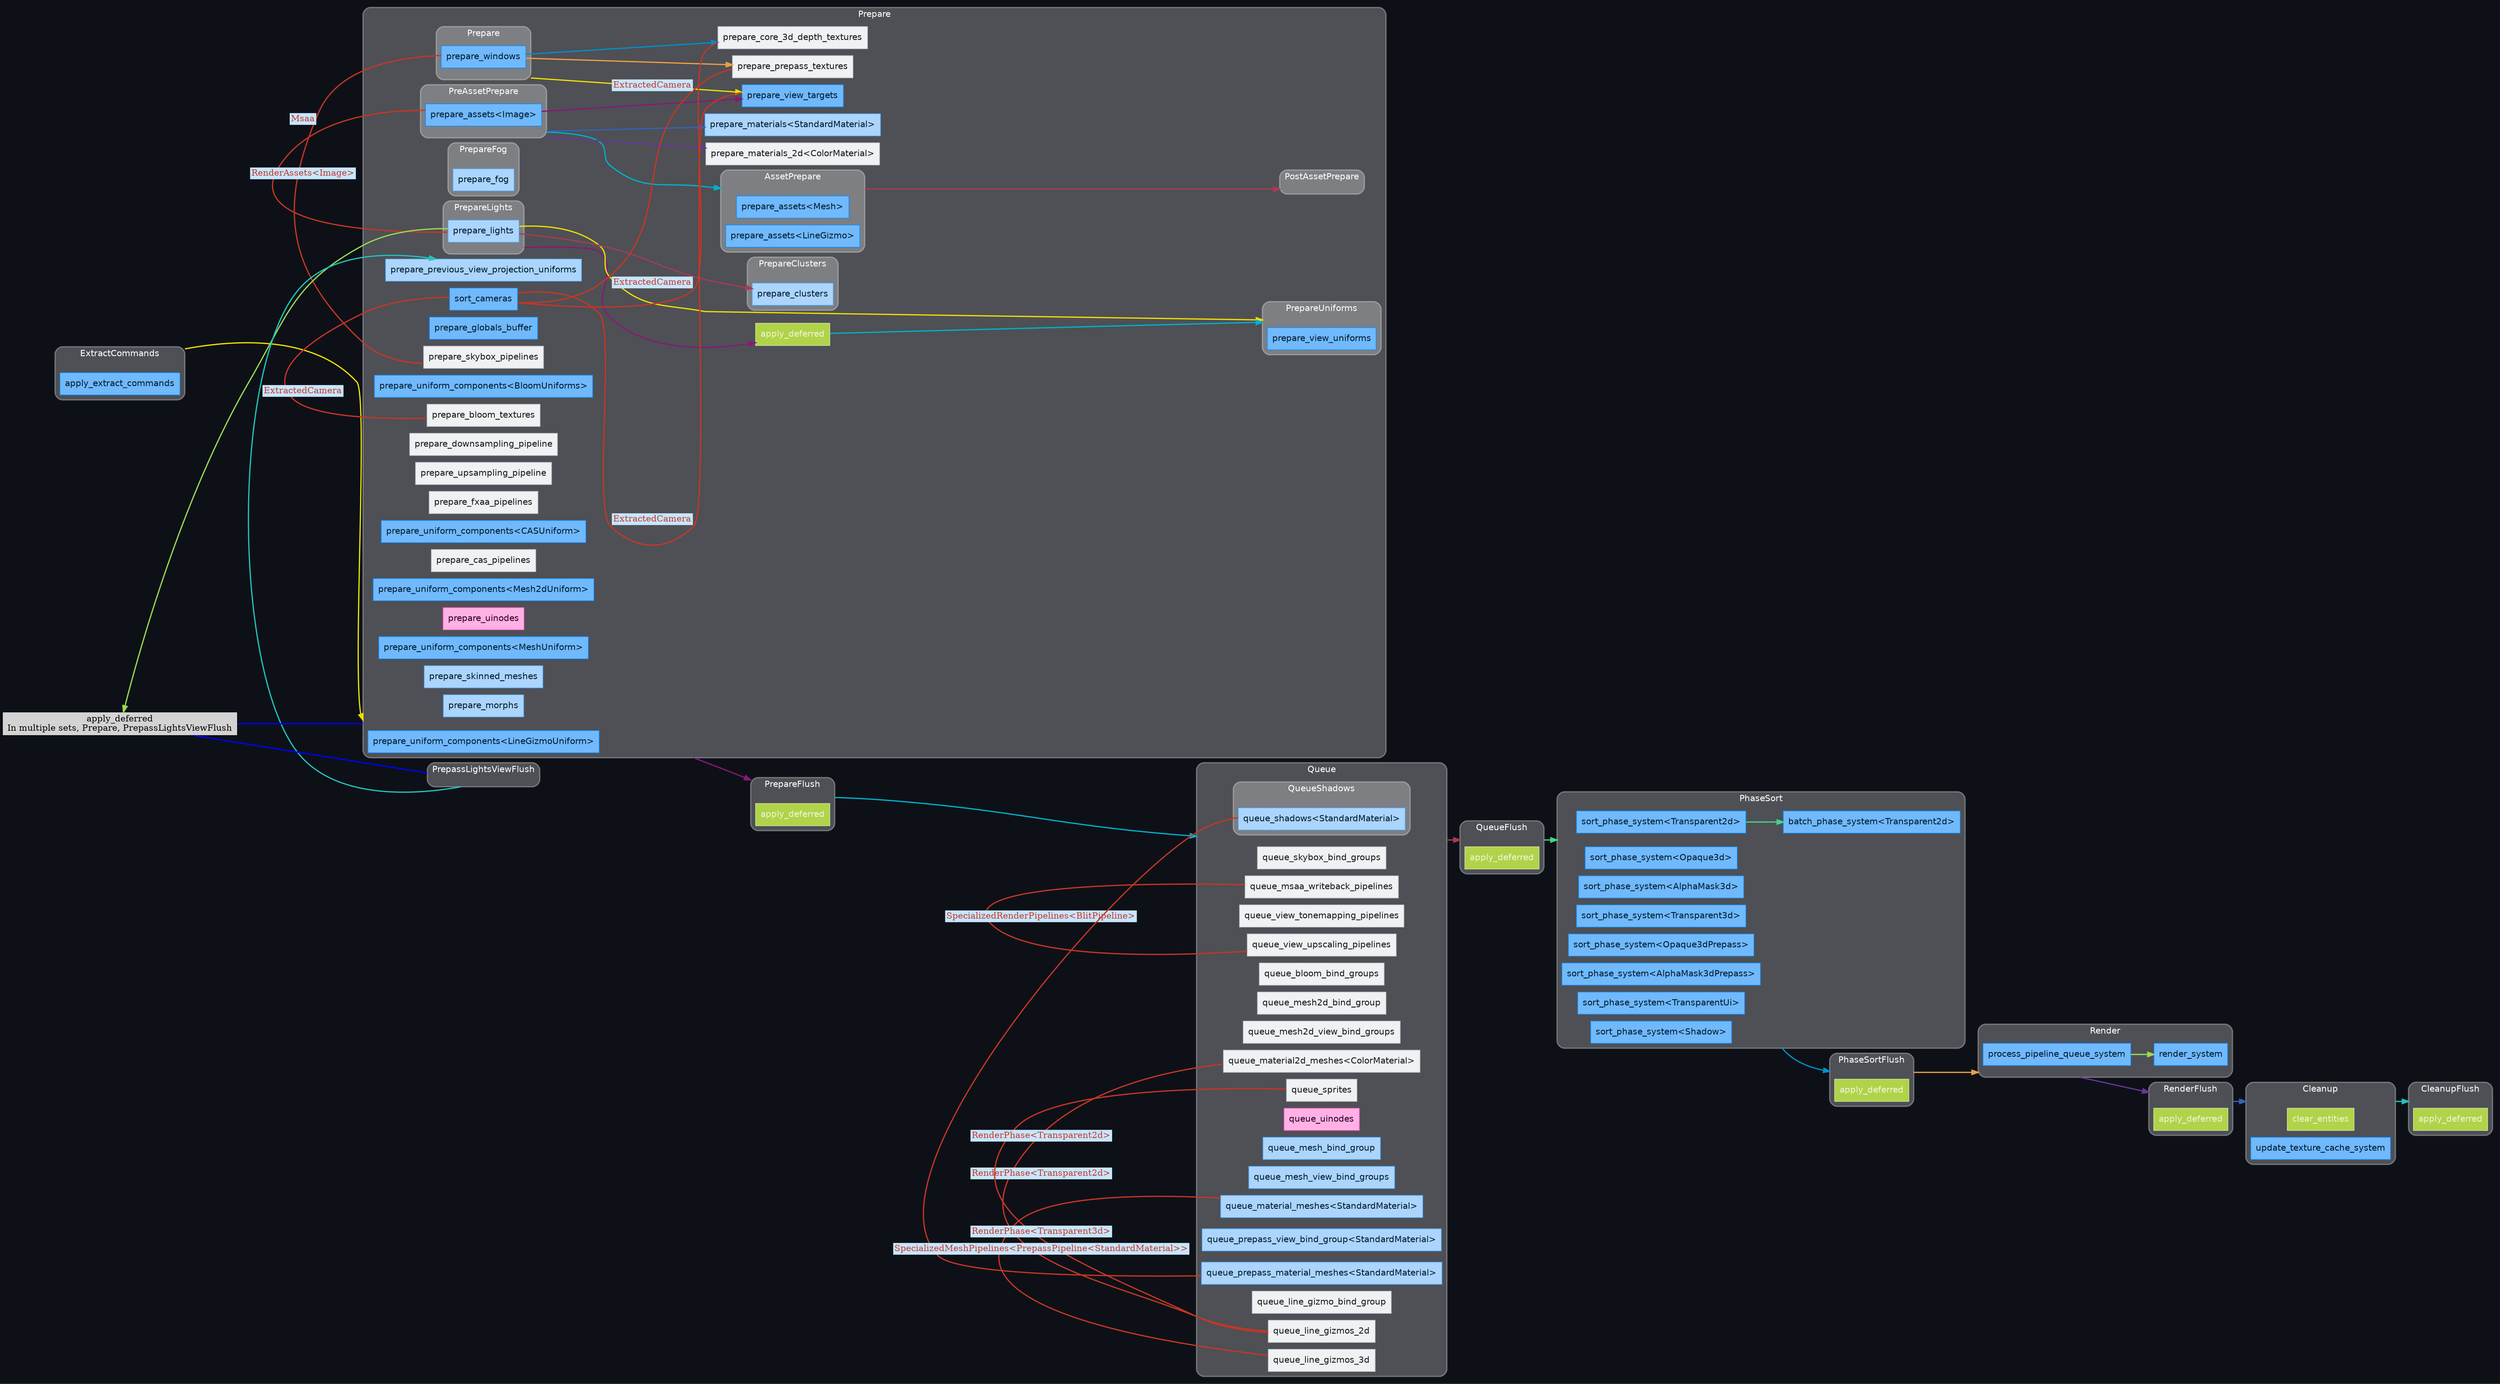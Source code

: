 digraph "" {
	"compound"="true";
	"splines"="spline";
	"rankdir"="LR";
	"bgcolor"="#0d1117";
	"fontname"="Helvetica";
	"nodesep"="0.15";
	edge ["penwidth"="2"];
	node ["shape"="box", "style"="filled"];
	subgraph "clusternode_Set(1)" {
		"style"="rounded,filled";
		"label"="PrepareFlush";
		"tooltip"="PrepareFlush";
		"fillcolor"="#ffffff44";
		"fontcolor"="#ffffff";
		"color"="#ffffff50";
		"penwidth"="2";
		"set_marker_node_Set(1)" ["style"="invis", "label"="", "height"="0", "shape"="point"]
		"node_System(0)" ["label"="apply_deferred", "tooltip"="bevy_ecs::schedule::executor::apply_deferred", "fillcolor"="#b0d34a", "fontname"="Helvetica", "fontcolor"="#edf5d5", "color"="#d3e69c", "penwidth"="1"]
	}
	
	subgraph "clusternode_Set(2)" {
		"style"="rounded,filled";
		"label"="QueueFlush";
		"tooltip"="QueueFlush";
		"fillcolor"="#ffffff44";
		"fontcolor"="#ffffff";
		"color"="#ffffff50";
		"penwidth"="2";
		"set_marker_node_Set(2)" ["style"="invis", "label"="", "height"="0", "shape"="point"]
		"node_System(1)" ["label"="apply_deferred", "tooltip"="bevy_ecs::schedule::executor::apply_deferred", "fillcolor"="#b0d34a", "fontname"="Helvetica", "fontcolor"="#edf5d5", "color"="#d3e69c", "penwidth"="1"]
	}
	
	subgraph "clusternode_Set(3)" {
		"style"="rounded,filled";
		"label"="PhaseSortFlush";
		"tooltip"="PhaseSortFlush";
		"fillcolor"="#ffffff44";
		"fontcolor"="#ffffff";
		"color"="#ffffff50";
		"penwidth"="2";
		"set_marker_node_Set(3)" ["style"="invis", "label"="", "height"="0", "shape"="point"]
		"node_System(2)" ["label"="apply_deferred", "tooltip"="bevy_ecs::schedule::executor::apply_deferred", "fillcolor"="#b0d34a", "fontname"="Helvetica", "fontcolor"="#edf5d5", "color"="#d3e69c", "penwidth"="1"]
	}
	
	subgraph "clusternode_Set(4)" {
		"style"="rounded,filled";
		"label"="RenderFlush";
		"tooltip"="RenderFlush";
		"fillcolor"="#ffffff44";
		"fontcolor"="#ffffff";
		"color"="#ffffff50";
		"penwidth"="2";
		"set_marker_node_Set(4)" ["style"="invis", "label"="", "height"="0", "shape"="point"]
		"node_System(3)" ["label"="apply_deferred", "tooltip"="bevy_ecs::schedule::executor::apply_deferred", "fillcolor"="#b0d34a", "fontname"="Helvetica", "fontcolor"="#edf5d5", "color"="#d3e69c", "penwidth"="1"]
	}
	
	subgraph "clusternode_Set(5)" {
		"style"="rounded,filled";
		"label"="CleanupFlush";
		"tooltip"="CleanupFlush";
		"fillcolor"="#ffffff44";
		"fontcolor"="#ffffff";
		"color"="#ffffff50";
		"penwidth"="2";
		"set_marker_node_Set(5)" ["style"="invis", "label"="", "height"="0", "shape"="point"]
		"node_System(4)" ["label"="apply_deferred", "tooltip"="bevy_ecs::schedule::executor::apply_deferred", "fillcolor"="#b0d34a", "fontname"="Helvetica", "fontcolor"="#edf5d5", "color"="#d3e69c", "penwidth"="1"]
	}
	
	subgraph "clusternode_Set(6)" {
		"style"="rounded,filled";
		"label"="ExtractCommands";
		"tooltip"="ExtractCommands";
		"fillcolor"="#ffffff44";
		"fontcolor"="#ffffff";
		"color"="#ffffff50";
		"penwidth"="2";
		"set_marker_node_Set(6)" ["style"="invis", "label"="", "height"="0", "shape"="point"]
		"node_System(5)" ["label"="apply_extract_commands", "tooltip"="bevy_render::apply_extract_commands", "fillcolor"="#70b9fc", "fontname"="Helvetica", "fontcolor"="#011a31", "color"="#0c88f9", "penwidth"="1"]
	}
	
	subgraph "clusternode_Set(7)" {
		"style"="rounded,filled";
		"label"="Prepare";
		"tooltip"="Prepare";
		"fillcolor"="#ffffff44";
		"fontcolor"="#ffffff";
		"color"="#ffffff50";
		"penwidth"="2";
		"set_marker_node_Set(7)" ["style"="invis", "label"="", "height"="0", "shape"="point"]
		subgraph "clusternode_Set(16)" {
			"style"="rounded,filled";
			"label"="Prepare";
			"tooltip"="Prepare";
			"fillcolor"="#ffffff44";
			"fontcolor"="#ffffff";
			"color"="#ffffff50";
			"penwidth"="2";
			"set_marker_node_Set(16)" ["style"="invis", "label"="", "height"="0", "shape"="point"]
			"node_System(9)" ["label"="prepare_windows", "tooltip"="bevy_render::view::window::prepare_windows", "fillcolor"="#70b9fc", "fontname"="Helvetica", "fontcolor"="#011a31", "color"="#0c88f9", "penwidth"="1"]
		}
		
		subgraph "clusternode_Set(19)" {
			"style"="rounded,filled";
			"label"="PrepareUniforms";
			"tooltip"="PrepareUniforms";
			"fillcolor"="#ffffff44";
			"fontcolor"="#ffffff";
			"color"="#ffffff50";
			"penwidth"="2";
			"set_marker_node_Set(19)" ["style"="invis", "label"="", "height"="0", "shape"="point"]
			"node_System(11)" ["label"="prepare_view_uniforms", "tooltip"="bevy_render::view::prepare_view_uniforms", "fillcolor"="#70b9fc", "fontname"="Helvetica", "fontcolor"="#011a31", "color"="#0c88f9", "penwidth"="1"]
		}
		
		subgraph "clusternode_Set(23)" {
			"style"="rounded,filled";
			"label"="PreAssetPrepare";
			"tooltip"="PreAssetPrepare";
			"fillcolor"="#ffffff44";
			"fontcolor"="#ffffff";
			"color"="#ffffff50";
			"penwidth"="2";
			"set_marker_node_Set(23)" ["style"="invis", "label"="", "height"="0", "shape"="point"]
			"node_System(15)" ["label"="prepare_assets<Image>", "tooltip"="bevy_render::render_asset::prepare_assets<bevy_render::texture::image::Image>", "fillcolor"="#70b9fc", "fontname"="Helvetica", "fontcolor"="#011a31", "color"="#0c88f9", "penwidth"="1"]
		}
		
		subgraph "clusternode_Set(24)" {
			"style"="rounded,filled";
			"label"="AssetPrepare";
			"tooltip"="AssetPrepare";
			"fillcolor"="#ffffff44";
			"fontcolor"="#ffffff";
			"color"="#ffffff50";
			"penwidth"="2";
			"set_marker_node_Set(24)" ["style"="invis", "label"="", "height"="0", "shape"="point"]
			"node_System(13)" ["label"="prepare_assets<Mesh>", "tooltip"="bevy_render::render_asset::prepare_assets<bevy_render::mesh::mesh::Mesh>", "fillcolor"="#70b9fc", "fontname"="Helvetica", "fontcolor"="#011a31", "color"="#0c88f9", "penwidth"="1"]
			"node_System(66)" ["label"="prepare_assets<LineGizmo>", "tooltip"="bevy_render::render_asset::prepare_assets<bevy_gizmos::LineGizmo>", "fillcolor"="#70b9fc", "fontname"="Helvetica", "fontcolor"="#011a31", "color"="#0c88f9", "penwidth"="1"]
		}
		
		subgraph "clusternode_Set(25)" {
			"style"="rounded,filled";
			"label"="PostAssetPrepare";
			"tooltip"="PostAssetPrepare";
			"fillcolor"="#ffffff44";
			"fontcolor"="#ffffff";
			"color"="#ffffff50";
			"penwidth"="2";
			"set_marker_node_Set(25)" ["style"="invis", "label"="", "height"="0", "shape"="point"]
		}
		
		subgraph "clusternode_Set(75)" {
			"style"="rounded,filled";
			"label"="PrepareFog";
			"tooltip"="PrepareFog";
			"fillcolor"="#ffffff44";
			"fontcolor"="#ffffff";
			"color"="#ffffff50";
			"penwidth"="2";
			"set_marker_node_Set(75)" ["style"="invis", "label"="", "height"="0", "shape"="point"]
			"node_System(60)" ["label"="prepare_fog", "tooltip"="bevy_pbr::render::fog::prepare_fog", "fillcolor"="#abd5fc", "fontname"="Helvetica", "fontcolor"="#011a31", "color"="#48a3f8", "penwidth"="1"]
		}
		
		subgraph "clusternode_Set(76)" {
			"style"="rounded,filled";
			"label"="PrepareLights";
			"tooltip"="PrepareLights";
			"fillcolor"="#ffffff44";
			"fontcolor"="#ffffff";
			"color"="#ffffff50";
			"penwidth"="2";
			"set_marker_node_Set(76)" ["style"="invis", "label"="", "height"="0", "shape"="point"]
			"node_System(61)" ["label"="prepare_lights", "tooltip"="bevy_pbr::render::light::prepare_lights", "fillcolor"="#abd5fc", "fontname"="Helvetica", "fontcolor"="#011a31", "color"="#48a3f8", "penwidth"="1"]
		}
		
		subgraph "clusternode_Set(77)" {
			"style"="rounded,filled";
			"label"="PrepareClusters";
			"tooltip"="PrepareClusters";
			"fillcolor"="#ffffff44";
			"fontcolor"="#ffffff";
			"color"="#ffffff50";
			"penwidth"="2";
			"set_marker_node_Set(77)" ["style"="invis", "label"="", "height"="0", "shape"="point"]
			"node_System(63)" ["label"="prepare_clusters", "tooltip"="bevy_pbr::render::light::prepare_clusters", "fillcolor"="#abd5fc", "fontname"="Helvetica", "fontcolor"="#011a31", "color"="#48a3f8", "penwidth"="1"]
		}
		
		"node_System(10)" ["label"="sort_cameras", "tooltip"="bevy_render::camera::camera::sort_cameras", "fillcolor"="#70b9fc", "fontname"="Helvetica", "fontcolor"="#011a31", "color"="#0c88f9", "penwidth"="1"]
		"node_System(12)" ["label"="prepare_view_targets", "tooltip"="bevy_render::view::prepare_view_targets", "fillcolor"="#70b9fc", "fontname"="Helvetica", "fontcolor"="#011a31", "color"="#0c88f9", "penwidth"="1"]
		"node_System(14)" ["label"="prepare_globals_buffer", "tooltip"="bevy_render::globals::prepare_globals_buffer", "fillcolor"="#70b9fc", "fontname"="Helvetica", "fontcolor"="#011a31", "color"="#0c88f9", "penwidth"="1"]
		"node_System(19)" ["label"="prepare_skybox_pipelines", "tooltip"="bevy_core_pipeline::skybox::prepare_skybox_pipelines", "fillcolor"="#eff1f3", "fontname"="Helvetica", "fontcolor"="#15191d", "color"="#b4bec7", "penwidth"="1"]
		"node_System(21)" ["label"="prepare_core_3d_depth_textures", "tooltip"="bevy_core_pipeline::core_3d::prepare_core_3d_depth_textures", "fillcolor"="#eff1f3", "fontname"="Helvetica", "fontcolor"="#15191d", "color"="#b4bec7", "penwidth"="1"]
		"node_System(22)" ["label"="prepare_prepass_textures", "tooltip"="bevy_core_pipeline::core_3d::prepare_prepass_textures", "fillcolor"="#eff1f3", "fontname"="Helvetica", "fontcolor"="#15191d", "color"="#b4bec7", "penwidth"="1"]
		"node_System(31)" ["label"="prepare_uniform_components<BloomUniforms>", "tooltip"="bevy_render::extract_component::prepare_uniform_components<bevy_core_pipeline::bloom::downsampling_pipeline::BloomUniforms>", "fillcolor"="#70b9fc", "fontname"="Helvetica", "fontcolor"="#011a31", "color"="#0c88f9", "penwidth"="1"]
		"node_System(32)" ["label"="prepare_bloom_textures", "tooltip"="bevy_core_pipeline::bloom::prepare_bloom_textures", "fillcolor"="#eff1f3", "fontname"="Helvetica", "fontcolor"="#15191d", "color"="#b4bec7", "penwidth"="1"]
		"node_System(33)" ["label"="prepare_downsampling_pipeline", "tooltip"="bevy_core_pipeline::bloom::downsampling_pipeline::prepare_downsampling_pipeline", "fillcolor"="#eff1f3", "fontname"="Helvetica", "fontcolor"="#15191d", "color"="#b4bec7", "penwidth"="1"]
		"node_System(34)" ["label"="prepare_upsampling_pipeline", "tooltip"="bevy_core_pipeline::bloom::upsampling_pipeline::prepare_upsampling_pipeline", "fillcolor"="#eff1f3", "fontname"="Helvetica", "fontcolor"="#15191d", "color"="#b4bec7", "penwidth"="1"]
		"node_System(36)" ["label"="prepare_fxaa_pipelines", "tooltip"="bevy_core_pipeline::fxaa::prepare_fxaa_pipelines", "fillcolor"="#eff1f3", "fontname"="Helvetica", "fontcolor"="#15191d", "color"="#b4bec7", "penwidth"="1"]
		"node_System(37)" ["label"="prepare_uniform_components<CASUniform>", "tooltip"="bevy_render::extract_component::prepare_uniform_components<bevy_core_pipeline::contrast_adaptive_sharpening::CASUniform>", "fillcolor"="#70b9fc", "fontname"="Helvetica", "fontcolor"="#011a31", "color"="#0c88f9", "penwidth"="1"]
		"node_System(38)" ["label"="prepare_cas_pipelines", "tooltip"="bevy_core_pipeline::contrast_adaptive_sharpening::prepare_cas_pipelines", "fillcolor"="#eff1f3", "fontname"="Helvetica", "fontcolor"="#15191d", "color"="#b4bec7", "penwidth"="1"]
		"node_System(39)" ["label"="prepare_uniform_components<Mesh2dUniform>", "tooltip"="bevy_render::extract_component::prepare_uniform_components<bevy_sprite::mesh2d::mesh::Mesh2dUniform>", "fillcolor"="#70b9fc", "fontname"="Helvetica", "fontcolor"="#011a31", "color"="#0c88f9", "penwidth"="1"]
		"node_System(42)" ["label"="prepare_materials_2d<ColorMaterial>", "tooltip"="bevy_sprite::mesh2d::material::prepare_materials_2d<bevy_sprite::mesh2d::color_material::ColorMaterial>", "fillcolor"="#eff1f3", "fontname"="Helvetica", "fontcolor"="#15191d", "color"="#b4bec7", "penwidth"="1"]
		"node_System(45)" ["label"="prepare_uinodes", "tooltip"="bevy_ui::render::prepare_uinodes", "fillcolor"="#ffb1e5", "fontname"="Helvetica", "fontcolor"="#320021", "color"="#ff4bc2", "penwidth"="1"]
		"node_System(48)" ["label"="prepare_uniform_components<MeshUniform>", "tooltip"="bevy_render::extract_component::prepare_uniform_components<bevy_pbr::render::mesh::MeshUniform>", "fillcolor"="#70b9fc", "fontname"="Helvetica", "fontcolor"="#011a31", "color"="#0c88f9", "penwidth"="1"]
		"node_System(49)" ["label"="prepare_skinned_meshes", "tooltip"="bevy_pbr::render::mesh::prepare_skinned_meshes", "fillcolor"="#abd5fc", "fontname"="Helvetica", "fontcolor"="#011a31", "color"="#48a3f8", "penwidth"="1"]
		"node_System(50)" ["label"="prepare_morphs", "tooltip"="bevy_pbr::render::morph::prepare_morphs", "fillcolor"="#abd5fc", "fontname"="Helvetica", "fontcolor"="#011a31", "color"="#48a3f8", "penwidth"="1"]
		"node_System(53)" ["label"="prepare_materials<StandardMaterial>", "tooltip"="bevy_pbr::material::prepare_materials<bevy_pbr::pbr_material::StandardMaterial>", "fillcolor"="#abd5fc", "fontname"="Helvetica", "fontcolor"="#011a31", "color"="#48a3f8", "penwidth"="1"]
		"node_System(57)" ["label"="prepare_previous_view_projection_uniforms", "tooltip"="bevy_pbr::prepass::prepare_previous_view_projection_uniforms", "fillcolor"="#abd5fc", "fontname"="Helvetica", "fontcolor"="#011a31", "color"="#48a3f8", "penwidth"="1"]
		"node_System(62)" ["label"="apply_deferred", "tooltip"="bevy_ecs::schedule::executor::apply_deferred", "fillcolor"="#b0d34a", "fontname"="Helvetica", "fontcolor"="#edf5d5", "color"="#d3e69c", "penwidth"="1"]
		"node_System(65)" ["label"="prepare_uniform_components<LineGizmoUniform>", "tooltip"="bevy_render::extract_component::prepare_uniform_components<bevy_gizmos::LineGizmoUniform>", "fillcolor"="#70b9fc", "fontname"="Helvetica", "fontcolor"="#011a31", "color"="#0c88f9", "penwidth"="1"]
	}
	
	subgraph "clusternode_Set(8)" {
		"style"="rounded,filled";
		"label"="Queue";
		"tooltip"="Queue";
		"fillcolor"="#ffffff44";
		"fontcolor"="#ffffff";
		"color"="#ffffff50";
		"penwidth"="2";
		"set_marker_node_Set(8)" ["style"="invis", "label"="", "height"="0", "shape"="point"]
		subgraph "clusternode_Set(67)" {
			"style"="rounded,filled";
			"label"="QueueShadows";
			"tooltip"="QueueShadows";
			"fillcolor"="#ffffff44";
			"fontcolor"="#ffffff";
			"color"="#ffffff50";
			"penwidth"="2";
			"set_marker_node_Set(67)" ["style"="invis", "label"="", "height"="0", "shape"="point"]
			"node_System(54)" ["label"="queue_shadows<StandardMaterial>", "tooltip"="bevy_pbr::render::light::queue_shadows<bevy_pbr::pbr_material::StandardMaterial>", "fillcolor"="#abd5fc", "fontname"="Helvetica", "fontcolor"="#011a31", "color"="#48a3f8", "penwidth"="1"]
		}
		
		"node_System(20)" ["label"="queue_skybox_bind_groups", "tooltip"="bevy_core_pipeline::skybox::queue_skybox_bind_groups", "fillcolor"="#eff1f3", "fontname"="Helvetica", "fontcolor"="#15191d", "color"="#b4bec7", "penwidth"="1"]
		"node_System(28)" ["label"="queue_msaa_writeback_pipelines", "tooltip"="bevy_core_pipeline::msaa_writeback::queue_msaa_writeback_pipelines", "fillcolor"="#eff1f3", "fontname"="Helvetica", "fontcolor"="#15191d", "color"="#b4bec7", "penwidth"="1"]
		"node_System(29)" ["label"="queue_view_tonemapping_pipelines", "tooltip"="bevy_core_pipeline::tonemapping::queue_view_tonemapping_pipelines", "fillcolor"="#eff1f3", "fontname"="Helvetica", "fontcolor"="#15191d", "color"="#b4bec7", "penwidth"="1"]
		"node_System(30)" ["label"="queue_view_upscaling_pipelines", "tooltip"="bevy_core_pipeline::upscaling::queue_view_upscaling_pipelines", "fillcolor"="#eff1f3", "fontname"="Helvetica", "fontcolor"="#15191d", "color"="#b4bec7", "penwidth"="1"]
		"node_System(35)" ["label"="queue_bloom_bind_groups", "tooltip"="bevy_core_pipeline::bloom::queue_bloom_bind_groups", "fillcolor"="#eff1f3", "fontname"="Helvetica", "fontcolor"="#15191d", "color"="#b4bec7", "penwidth"="1"]
		"node_System(40)" ["label"="queue_mesh2d_bind_group", "tooltip"="bevy_sprite::mesh2d::mesh::queue_mesh2d_bind_group", "fillcolor"="#eff1f3", "fontname"="Helvetica", "fontcolor"="#15191d", "color"="#b4bec7", "penwidth"="1"]
		"node_System(41)" ["label"="queue_mesh2d_view_bind_groups", "tooltip"="bevy_sprite::mesh2d::mesh::queue_mesh2d_view_bind_groups", "fillcolor"="#eff1f3", "fontname"="Helvetica", "fontcolor"="#15191d", "color"="#b4bec7", "penwidth"="1"]
		"node_System(43)" ["label"="queue_material2d_meshes<ColorMaterial>", "tooltip"="bevy_sprite::mesh2d::material::queue_material2d_meshes<bevy_sprite::mesh2d::color_material::ColorMaterial>", "fillcolor"="#eff1f3", "fontname"="Helvetica", "fontcolor"="#15191d", "color"="#b4bec7", "penwidth"="1"]
		"node_System(44)" ["label"="queue_sprites", "tooltip"="bevy_sprite::render::queue_sprites", "fillcolor"="#eff1f3", "fontname"="Helvetica", "fontcolor"="#15191d", "color"="#b4bec7", "penwidth"="1"]
		"node_System(46)" ["label"="queue_uinodes", "tooltip"="bevy_ui::render::queue_uinodes", "fillcolor"="#ffb1e5", "fontname"="Helvetica", "fontcolor"="#320021", "color"="#ff4bc2", "penwidth"="1"]
		"node_System(51)" ["label"="queue_mesh_bind_group", "tooltip"="bevy_pbr::render::mesh::queue_mesh_bind_group", "fillcolor"="#abd5fc", "fontname"="Helvetica", "fontcolor"="#011a31", "color"="#48a3f8", "penwidth"="1"]
		"node_System(52)" ["label"="queue_mesh_view_bind_groups", "tooltip"="bevy_pbr::render::mesh::queue_mesh_view_bind_groups", "fillcolor"="#abd5fc", "fontname"="Helvetica", "fontcolor"="#011a31", "color"="#48a3f8", "penwidth"="1"]
		"node_System(55)" ["label"="queue_material_meshes<StandardMaterial>", "tooltip"="bevy_pbr::material::queue_material_meshes<bevy_pbr::pbr_material::StandardMaterial>", "fillcolor"="#abd5fc", "fontname"="Helvetica", "fontcolor"="#011a31", "color"="#48a3f8", "penwidth"="1"]
		"node_System(56)" ["label"="queue_prepass_view_bind_group<StandardMaterial>", "tooltip"="bevy_pbr::prepass::queue_prepass_view_bind_group<bevy_pbr::pbr_material::StandardMaterial>", "fillcolor"="#abd5fc", "fontname"="Helvetica", "fontcolor"="#011a31", "color"="#48a3f8", "penwidth"="1"]
		"node_System(59)" ["label"="queue_prepass_material_meshes<StandardMaterial>", "tooltip"="bevy_pbr::prepass::queue_prepass_material_meshes<bevy_pbr::pbr_material::StandardMaterial>", "fillcolor"="#abd5fc", "fontname"="Helvetica", "fontcolor"="#011a31", "color"="#48a3f8", "penwidth"="1"]
		"node_System(67)" ["label"="queue_line_gizmo_bind_group", "tooltip"="bevy_gizmos::queue_line_gizmo_bind_group", "fillcolor"="#eff1f3", "fontname"="Helvetica", "fontcolor"="#15191d", "color"="#b4bec7", "penwidth"="1"]
		"node_System(68)" ["label"="queue_line_gizmos_2d", "tooltip"="bevy_gizmos::pipeline_2d::queue_line_gizmos_2d", "fillcolor"="#eff1f3", "fontname"="Helvetica", "fontcolor"="#15191d", "color"="#b4bec7", "penwidth"="1"]
		"node_System(69)" ["label"="queue_line_gizmos_3d", "tooltip"="bevy_gizmos::pipeline_3d::queue_line_gizmos_3d", "fillcolor"="#eff1f3", "fontname"="Helvetica", "fontcolor"="#15191d", "color"="#b4bec7", "penwidth"="1"]
	}
	
	subgraph "clusternode_Set(9)" {
		"style"="rounded,filled";
		"label"="PhaseSort";
		"tooltip"="PhaseSort";
		"fillcolor"="#ffffff44";
		"fontcolor"="#ffffff";
		"color"="#ffffff50";
		"penwidth"="2";
		"set_marker_node_Set(9)" ["style"="invis", "label"="", "height"="0", "shape"="point"]
		"node_System(17)" ["label"="sort_phase_system<Transparent2d>", "tooltip"="bevy_render::render_phase::sort_phase_system<bevy_core_pipeline::core_2d::Transparent2d>", "fillcolor"="#70b9fc", "fontname"="Helvetica", "fontcolor"="#011a31", "color"="#0c88f9", "penwidth"="1"]
		"node_System(18)" ["label"="batch_phase_system<Transparent2d>", "tooltip"="bevy_render::render_phase::batch_phase_system<bevy_core_pipeline::core_2d::Transparent2d>", "fillcolor"="#70b9fc", "fontname"="Helvetica", "fontcolor"="#011a31", "color"="#0c88f9", "penwidth"="1"]
		"node_System(23)" ["label"="sort_phase_system<Opaque3d>", "tooltip"="bevy_render::render_phase::sort_phase_system<bevy_core_pipeline::core_3d::Opaque3d>", "fillcolor"="#70b9fc", "fontname"="Helvetica", "fontcolor"="#011a31", "color"="#0c88f9", "penwidth"="1"]
		"node_System(24)" ["label"="sort_phase_system<AlphaMask3d>", "tooltip"="bevy_render::render_phase::sort_phase_system<bevy_core_pipeline::core_3d::AlphaMask3d>", "fillcolor"="#70b9fc", "fontname"="Helvetica", "fontcolor"="#011a31", "color"="#0c88f9", "penwidth"="1"]
		"node_System(25)" ["label"="sort_phase_system<Transparent3d>", "tooltip"="bevy_render::render_phase::sort_phase_system<bevy_core_pipeline::core_3d::Transparent3d>", "fillcolor"="#70b9fc", "fontname"="Helvetica", "fontcolor"="#011a31", "color"="#0c88f9", "penwidth"="1"]
		"node_System(26)" ["label"="sort_phase_system<Opaque3dPrepass>", "tooltip"="bevy_render::render_phase::sort_phase_system<bevy_core_pipeline::prepass::Opaque3dPrepass>", "fillcolor"="#70b9fc", "fontname"="Helvetica", "fontcolor"="#011a31", "color"="#0c88f9", "penwidth"="1"]
		"node_System(27)" ["label"="sort_phase_system<AlphaMask3dPrepass>", "tooltip"="bevy_render::render_phase::sort_phase_system<bevy_core_pipeline::prepass::AlphaMask3dPrepass>", "fillcolor"="#70b9fc", "fontname"="Helvetica", "fontcolor"="#011a31", "color"="#0c88f9", "penwidth"="1"]
		"node_System(47)" ["label"="sort_phase_system<TransparentUi>", "tooltip"="bevy_render::render_phase::sort_phase_system<bevy_ui::render::render_pass::TransparentUi>", "fillcolor"="#70b9fc", "fontname"="Helvetica", "fontcolor"="#011a31", "color"="#0c88f9", "penwidth"="1"]
		"node_System(64)" ["label"="sort_phase_system<Shadow>", "tooltip"="bevy_render::render_phase::sort_phase_system<bevy_pbr::render::light::Shadow>", "fillcolor"="#70b9fc", "fontname"="Helvetica", "fontcolor"="#011a31", "color"="#0c88f9", "penwidth"="1"]
	}
	
	subgraph "clusternode_Set(10)" {
		"style"="rounded,filled";
		"label"="Render";
		"tooltip"="Render";
		"fillcolor"="#ffffff44";
		"fontcolor"="#ffffff";
		"color"="#ffffff50";
		"penwidth"="2";
		"set_marker_node_Set(10)" ["style"="invis", "label"="", "height"="0", "shape"="point"]
		"node_System(6)" ["label"="process_pipeline_queue_system", "tooltip"="bevy_render::render_resource::pipeline_cache::PipelineCache::process_pipeline_queue_system", "fillcolor"="#70b9fc", "fontname"="Helvetica", "fontcolor"="#011a31", "color"="#0c88f9", "penwidth"="1"]
		"node_System(7)" ["label"="render_system", "tooltip"="bevy_render::renderer::render_system", "fillcolor"="#70b9fc", "fontname"="Helvetica", "fontcolor"="#011a31", "color"="#0c88f9", "penwidth"="1"]
	}
	
	subgraph "clusternode_Set(11)" {
		"style"="rounded,filled";
		"label"="Cleanup";
		"tooltip"="Cleanup";
		"fillcolor"="#ffffff44";
		"fontcolor"="#ffffff";
		"color"="#ffffff50";
		"penwidth"="2";
		"set_marker_node_Set(11)" ["style"="invis", "label"="", "height"="0", "shape"="point"]
		"node_System(8)" ["label"="clear_entities", "tooltip"="bevy_ecs::world::World::clear_entities", "fillcolor"="#b0d34a", "fontname"="Helvetica", "fontcolor"="#edf5d5", "color"="#d3e69c", "penwidth"="1"]
		"node_System(16)" ["label"="update_texture_cache_system", "tooltip"="bevy_render::texture::texture_cache::update_texture_cache_system", "fillcolor"="#70b9fc", "fontname"="Helvetica", "fontcolor"="#011a31", "color"="#0c88f9", "penwidth"="1"]
	}
	
	subgraph "clusternode_Set(71)" {
		"style"="rounded,filled";
		"label"="PrepassLightsViewFlush";
		"tooltip"="PrepassLightsViewFlush";
		"fillcolor"="#ffffff44";
		"fontcolor"="#ffffff";
		"color"="#ffffff50";
		"penwidth"="2";
		"set_marker_node_Set(71)" ["style"="invis", "label"="", "height"="0", "shape"="point"]
	}
	
	"node_System(58)" -> "set_marker_node_Set(7)" ["dir"="none", "color"="blue", "lhead"="clusternode_Set(7)"]
	"node_System(58)" -> "set_marker_node_Set(71)" ["dir"="none", "color"="blue", "lhead"="clusternode_Set(71)"]
	"node_System(58)" ["label"="apply_deferred
In multiple sets, Prepare, PrepassLightsViewFlush", "tooltip"="bevy_ecs::schedule::executor::apply_deferred"]
	"set_marker_node_Set(6)" -> "set_marker_node_Set(7)" ["lhead"="clusternode_Set(7)", "ltail"="clusternode_Set(6)", "tooltip"="ExtractCommands → Prepare", "color"="#eede00"]
	"set_marker_node_Set(7)" -> "set_marker_node_Set(1)" ["lhead"="clusternode_Set(1)", "ltail"="clusternode_Set(7)", "tooltip"="Prepare → PrepareFlush", "color"="#881877"]
	"set_marker_node_Set(1)" -> "set_marker_node_Set(8)" ["lhead"="clusternode_Set(8)", "ltail"="clusternode_Set(1)", "tooltip"="PrepareFlush → Queue", "color"="#00b0cc"]
	"set_marker_node_Set(8)" -> "set_marker_node_Set(2)" ["lhead"="clusternode_Set(2)", "ltail"="clusternode_Set(8)", "tooltip"="Queue → QueueFlush", "color"="#aa3a55"]
	"set_marker_node_Set(2)" -> "set_marker_node_Set(9)" ["lhead"="clusternode_Set(9)", "ltail"="clusternode_Set(2)", "tooltip"="QueueFlush → PhaseSort", "color"="#44d488"]
	"set_marker_node_Set(9)" -> "set_marker_node_Set(3)" ["lhead"="clusternode_Set(3)", "ltail"="clusternode_Set(9)", "tooltip"="PhaseSort → PhaseSortFlush", "color"="#0090cc"]
	"set_marker_node_Set(3)" -> "set_marker_node_Set(10)" ["lhead"="clusternode_Set(10)", "ltail"="clusternode_Set(3)", "tooltip"="PhaseSortFlush → Render", "color"="#ee9e44"]
	"set_marker_node_Set(10)" -> "set_marker_node_Set(4)" ["lhead"="clusternode_Set(4)", "ltail"="clusternode_Set(10)", "tooltip"="Render → RenderFlush", "color"="#663699"]
	"set_marker_node_Set(4)" -> "set_marker_node_Set(11)" ["lhead"="clusternode_Set(11)", "ltail"="clusternode_Set(4)", "tooltip"="RenderFlush → Cleanup", "color"="#3363bb"]
	"set_marker_node_Set(11)" -> "set_marker_node_Set(5)" ["lhead"="clusternode_Set(5)", "ltail"="clusternode_Set(11)", "tooltip"="Cleanup → CleanupFlush", "color"="#22c2bb"]
	"node_System(6)" -> "node_System(7)" ["lhead"="", "ltail"="", "tooltip"="process_pipeline_queue_system → SystemTypeSet(render_system\")", "color"="#99d955"]
	"set_marker_node_Set(16)" -> "node_System(12)" ["lhead"="", "ltail"="clusternode_Set(16)", "tooltip"="Prepare → prepare_view_targets", "color"="#eede00"]
	"node_System(15)" -> "node_System(12)" ["lhead"="", "ltail"="", "tooltip"="SystemTypeSet(prepare_assets<Image>\") → prepare_view_targets", "color"="#881877"]
	"set_marker_node_Set(23)" -> "set_marker_node_Set(24)" ["lhead"="clusternode_Set(24)", "ltail"="clusternode_Set(23)", "tooltip"="PreAssetPrepare → AssetPrepare", "color"="#00b0cc"]
	"set_marker_node_Set(24)" -> "set_marker_node_Set(25)" ["lhead"="clusternode_Set(25)", "ltail"="clusternode_Set(24)", "tooltip"="AssetPrepare → PostAssetPrepare", "color"="#aa3a55"]
	"node_System(17)" -> "node_System(18)" ["lhead"="", "ltail"="", "tooltip"="SystemTypeSet(sort_phase_system<Transparent2d>\") → batch_phase_system<Transparent2d>", "color"="#44d488"]
	"node_System(9)" -> "node_System(21)" ["lhead"="", "ltail"="", "tooltip"="SystemTypeSet(prepare_windows\") → prepare_core_3d_depth_textures", "color"="#0090cc"]
	"node_System(9)" -> "node_System(22)" ["lhead"="", "ltail"="", "tooltip"="SystemTypeSet(prepare_windows\") → prepare_prepass_textures", "color"="#ee9e44"]
	"set_marker_node_Set(23)" -> "node_System(42)" ["lhead"="", "ltail"="clusternode_Set(23)", "tooltip"="PreAssetPrepare → prepare_materials_2d<ColorMaterial>", "color"="#663699"]
	"set_marker_node_Set(23)" -> "node_System(53)" ["lhead"="", "ltail"="clusternode_Set(23)", "tooltip"="PreAssetPrepare → prepare_materials<StandardMaterial>", "color"="#3363bb"]
	"set_marker_node_Set(71)" -> "node_System(57)" ["lhead"="", "ltail"="clusternode_Set(71)", "tooltip"="PrepassLightsViewFlush → prepare_previous_view_projection_uniforms", "color"="#22c2bb"]
	"node_System(61)" -> "node_System(58)" ["lhead"="", "ltail"="", "tooltip"="SystemTypeSet(prepare_lights\") → apply_deferred", "color"="#99d955"]
	"node_System(61)" -> "set_marker_node_Set(19)" ["lhead"="clusternode_Set(19)", "ltail"="", "tooltip"="prepare_lights → PrepareUniforms", "color"="#eede00"]
	"set_marker_node_Set(76)" -> "node_System(62)" ["lhead"="", "ltail"="clusternode_Set(76)", "tooltip"="PrepareLights → apply_deferred", "color"="#881877"]
	"node_System(62)" -> "set_marker_node_Set(19)" ["lhead"="clusternode_Set(19)", "ltail"="", "tooltip"="apply_deferred → PrepareUniforms", "color"="#00b0cc"]
	"node_System(61)" -> "node_System(63)" ["lhead"="", "ltail"="", "tooltip"="SystemTypeSet(prepare_lights\") → prepare_clusters", "color"="#aa3a55"]
	"node_System(9)" -> "node_System(19)" ["dir"="none", "constraint"="false", "color"="#c93526", "fontcolor"="#c93526", "label"=<<table border="0" cellborder="0"><tr><td bgcolor="#c6e6ff">Msaa</td></tr></table>>, "labeltooltip"="prepare_windows — prepare_skybox_pipelines"]
	"node_System(10)" -> "node_System(12)" ["dir"="none", "constraint"="false", "color"="#c93526", "fontcolor"="#c93526", "label"=<<table border="0" cellborder="0"><tr><td bgcolor="#c6e6ff">ExtractedCamera</td></tr></table>>, "labeltooltip"="sort_cameras — prepare_view_targets"]
	"node_System(10)" -> "node_System(21)" ["dir"="none", "constraint"="false", "color"="#c93526", "fontcolor"="#c93526", "label"=<<table border="0" cellborder="0"><tr><td bgcolor="#c6e6ff">ExtractedCamera</td></tr></table>>, "labeltooltip"="sort_cameras — prepare_core_3d_depth_textures"]
	"node_System(10)" -> "node_System(22)" ["dir"="none", "constraint"="false", "color"="#c93526", "fontcolor"="#c93526", "label"=<<table border="0" cellborder="0"><tr><td bgcolor="#c6e6ff">ExtractedCamera</td></tr></table>>, "labeltooltip"="sort_cameras — prepare_prepass_textures"]
	"node_System(10)" -> "node_System(32)" ["dir"="none", "constraint"="false", "color"="#c93526", "fontcolor"="#c93526", "label"=<<table border="0" cellborder="0"><tr><td bgcolor="#c6e6ff">ExtractedCamera</td></tr></table>>, "labeltooltip"="sort_cameras — prepare_bloom_textures"]
	"node_System(15)" -> "node_System(61)" ["dir"="none", "constraint"="false", "color"="#c93526", "fontcolor"="#c93526", "label"=<<table border="0" cellborder="0"><tr><td bgcolor="#c6e6ff">RenderAssets&lt;Image&gt;</td></tr></table>>, "labeltooltip"="prepare_assets<Image> — prepare_lights"]
	"node_System(28)" -> "node_System(30)" ["dir"="none", "constraint"="false", "color"="#c93526", "fontcolor"="#c93526", "label"=<<table border="0" cellborder="0"><tr><td bgcolor="#c6e6ff">SpecializedRenderPipelines&lt;BlitPipeline&gt;</td></tr></table>>, "labeltooltip"="queue_msaa_writeback_pipelines — queue_view_upscaling_pipelines"]
	"node_System(43)" -> "node_System(68)" ["dir"="none", "constraint"="false", "color"="#c93526", "fontcolor"="#c93526", "label"=<<table border="0" cellborder="0"><tr><td bgcolor="#c6e6ff">RenderPhase&lt;Transparent2d&gt;</td></tr></table>>, "labeltooltip"="queue_material2d_meshes<ColorMaterial> — queue_line_gizmos_2d"]
	"node_System(44)" -> "node_System(68)" ["dir"="none", "constraint"="false", "color"="#c93526", "fontcolor"="#c93526", "label"=<<table border="0" cellborder="0"><tr><td bgcolor="#c6e6ff">RenderPhase&lt;Transparent2d&gt;</td></tr></table>>, "labeltooltip"="queue_sprites — queue_line_gizmos_2d"]
	"node_System(55)" -> "node_System(69)" ["dir"="none", "constraint"="false", "color"="#c93526", "fontcolor"="#c93526", "label"=<<table border="0" cellborder="0"><tr><td bgcolor="#c6e6ff">RenderPhase&lt;Transparent3d&gt;</td></tr></table>>, "labeltooltip"="queue_material_meshes<StandardMaterial> — queue_line_gizmos_3d"]
	"node_System(59)" -> "node_System(54)" ["dir"="none", "constraint"="false", "color"="#c93526", "fontcolor"="#c93526", "label"=<<table border="0" cellborder="0"><tr><td bgcolor="#c6e6ff">SpecializedMeshPipelines&lt;PrepassPipeline&lt;StandardMaterial&gt;&gt;</td></tr></table>>, "labeltooltip"="queue_prepass_material_meshes<StandardMaterial> — queue_shadows<StandardMaterial>"]
}
